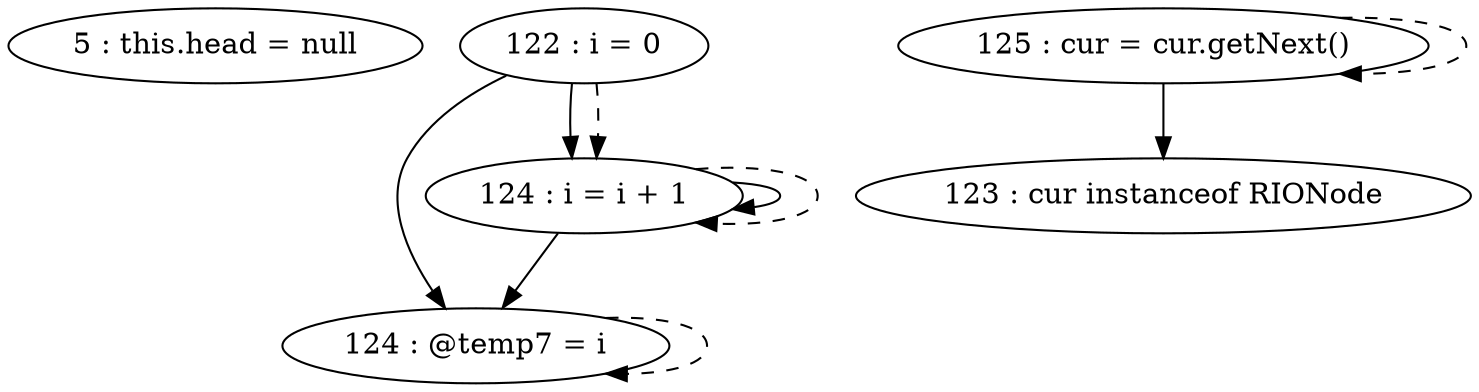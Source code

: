 digraph G {
"5 : this.head = null"
"122 : i = 0"
"122 : i = 0" -> "124 : @temp7 = i"
"122 : i = 0" -> "124 : i = i + 1"
"122 : i = 0" -> "124 : i = i + 1" [style=dashed]
"123 : cur instanceof RIONode"
"124 : @temp7 = i"
"124 : @temp7 = i" -> "124 : @temp7 = i" [style=dashed]
"124 : i = i + 1"
"124 : i = i + 1" -> "124 : @temp7 = i"
"124 : i = i + 1" -> "124 : i = i + 1"
"124 : i = i + 1" -> "124 : i = i + 1" [style=dashed]
"125 : cur = cur.getNext()"
"125 : cur = cur.getNext()" -> "123 : cur instanceof RIONode"
"125 : cur = cur.getNext()" -> "125 : cur = cur.getNext()" [style=dashed]
"123 : cur instanceof RIONode"
}
